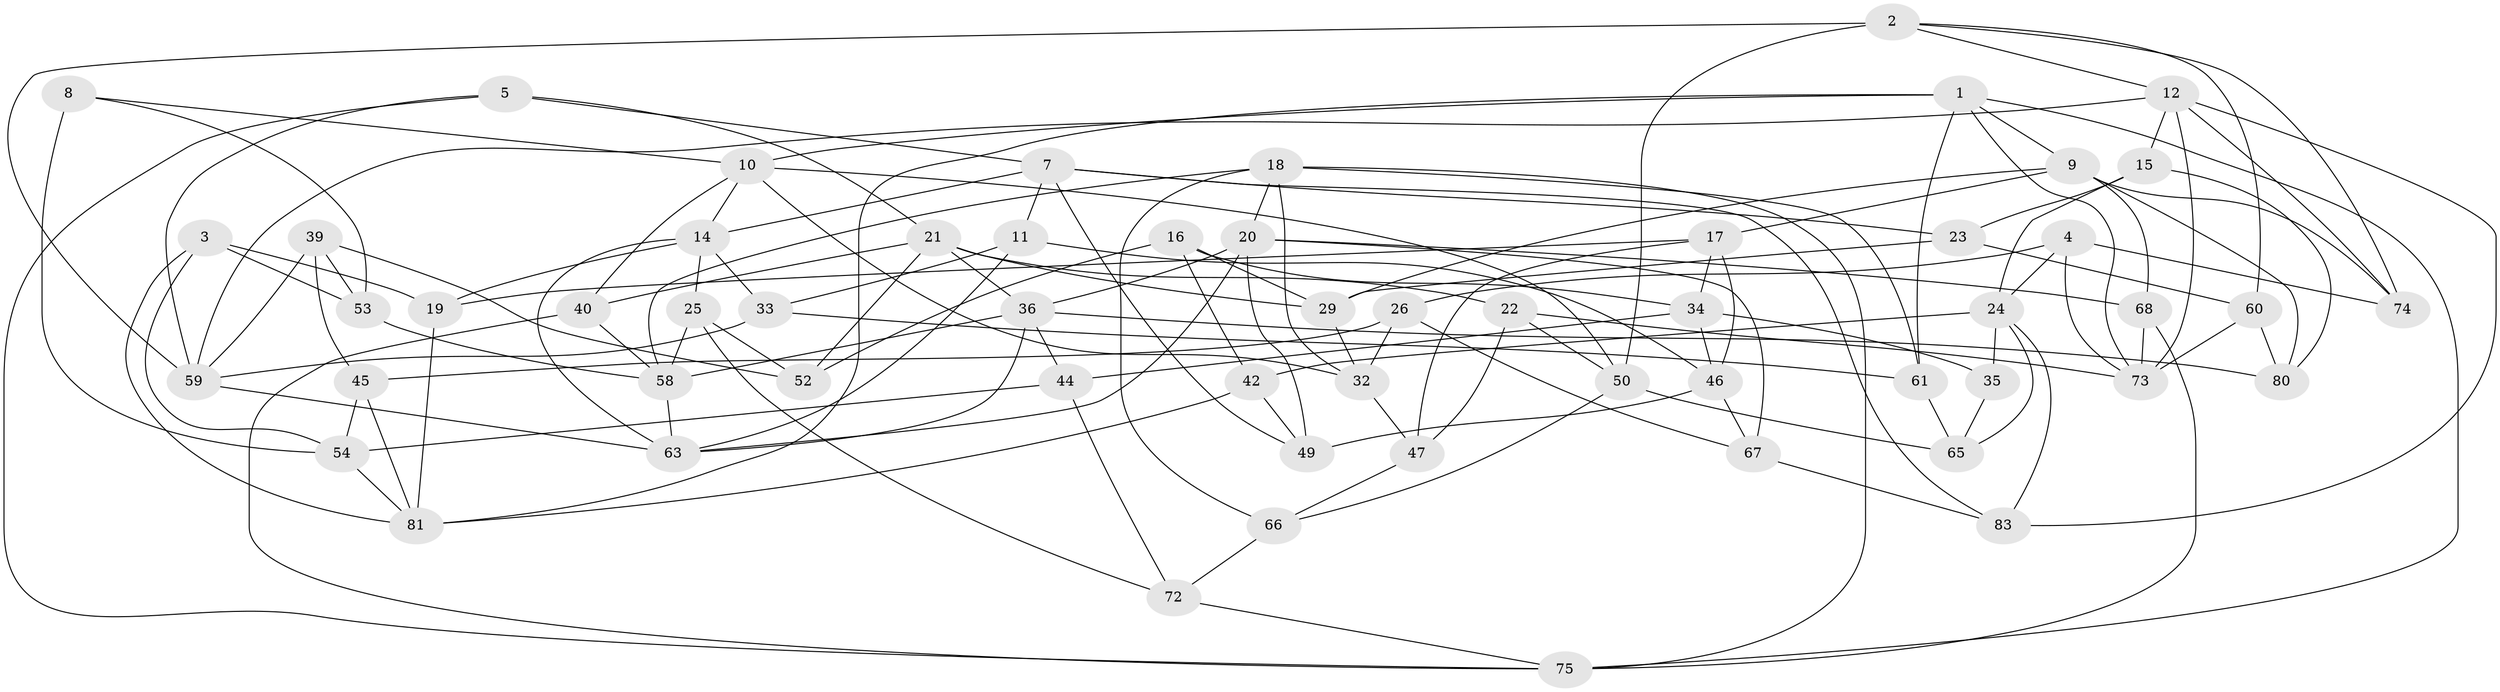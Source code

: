 // original degree distribution, {4: 1.0}
// Generated by graph-tools (version 1.1) at 2025/11/02/27/25 16:11:46]
// undirected, 58 vertices, 136 edges
graph export_dot {
graph [start="1"]
  node [color=gray90,style=filled];
  1 [super="+56"];
  2 [super="+6"];
  3;
  4;
  5;
  7 [super="+13"];
  8;
  9 [super="+55"];
  10 [super="+31"];
  11;
  12 [super="+70"];
  14 [super="+30"];
  15;
  16;
  17 [super="+37"];
  18 [super="+28"];
  19;
  20 [super="+41"];
  21 [super="+27"];
  22;
  23;
  24 [super="+43"];
  25;
  26;
  29 [super="+48"];
  32 [super="+76"];
  33;
  34 [super="+38"];
  35;
  36 [super="+51"];
  39;
  40;
  42;
  44;
  45;
  46 [super="+57"];
  47;
  49;
  50 [super="+79"];
  52;
  53;
  54 [super="+71"];
  58 [super="+69"];
  59 [super="+62"];
  60;
  61;
  63 [super="+64"];
  65;
  66;
  67;
  68;
  72;
  73 [super="+77"];
  74;
  75 [super="+78"];
  80;
  81 [super="+82"];
  83;
  1 -- 10;
  1 -- 73;
  1 -- 9;
  1 -- 75;
  1 -- 61;
  1 -- 81;
  2 -- 12;
  2 -- 74;
  2 -- 50 [weight=2];
  2 -- 60;
  2 -- 59;
  3 -- 53;
  3 -- 81;
  3 -- 54;
  3 -- 19;
  4 -- 26;
  4 -- 74;
  4 -- 24;
  4 -- 73;
  5 -- 75;
  5 -- 7;
  5 -- 21;
  5 -- 59;
  7 -- 14;
  7 -- 23;
  7 -- 49;
  7 -- 83;
  7 -- 11;
  8 -- 53;
  8 -- 10;
  8 -- 54 [weight=2];
  9 -- 17;
  9 -- 80;
  9 -- 74;
  9 -- 68;
  9 -- 29;
  10 -- 32;
  10 -- 40;
  10 -- 50;
  10 -- 14;
  11 -- 33;
  11 -- 63;
  11 -- 46;
  12 -- 74;
  12 -- 83;
  12 -- 15;
  12 -- 73;
  12 -- 59;
  14 -- 63;
  14 -- 33;
  14 -- 25;
  14 -- 19;
  15 -- 80;
  15 -- 24;
  15 -- 23;
  16 -- 52;
  16 -- 34;
  16 -- 42;
  16 -- 29;
  17 -- 47;
  17 -- 19;
  17 -- 46 [weight=2];
  17 -- 34;
  18 -- 20;
  18 -- 61;
  18 -- 58;
  18 -- 32;
  18 -- 75;
  18 -- 66;
  19 -- 81;
  20 -- 36;
  20 -- 49;
  20 -- 67;
  20 -- 68;
  20 -- 63;
  21 -- 36;
  21 -- 29;
  21 -- 22;
  21 -- 40;
  21 -- 52;
  22 -- 47;
  22 -- 50;
  22 -- 73;
  23 -- 60;
  23 -- 29;
  24 -- 83;
  24 -- 65;
  24 -- 42;
  24 -- 35;
  25 -- 52;
  25 -- 72;
  25 -- 58;
  26 -- 45;
  26 -- 67;
  26 -- 32;
  29 -- 32 [weight=2];
  32 -- 47;
  33 -- 59;
  33 -- 61;
  34 -- 35 [weight=2];
  34 -- 44;
  34 -- 46;
  35 -- 65;
  36 -- 58;
  36 -- 80;
  36 -- 44;
  36 -- 63;
  39 -- 45;
  39 -- 59;
  39 -- 52;
  39 -- 53;
  40 -- 75;
  40 -- 58;
  42 -- 49;
  42 -- 81;
  44 -- 72;
  44 -- 54;
  45 -- 81;
  45 -- 54;
  46 -- 49;
  46 -- 67;
  47 -- 66;
  50 -- 65;
  50 -- 66;
  53 -- 58;
  54 -- 81;
  58 -- 63;
  59 -- 63;
  60 -- 80;
  60 -- 73;
  61 -- 65;
  66 -- 72;
  67 -- 83;
  68 -- 73;
  68 -- 75;
  72 -- 75;
}
